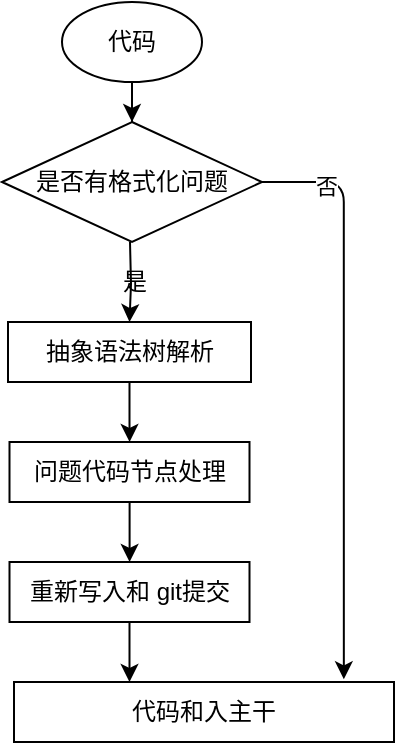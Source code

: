 <mxfile version="14.7.2" type="github" pages="3">
  <diagram id="oZ6OT-w0LU34OBG3YGw4" name="Page-1">
    <mxGraphModel dx="1055" dy="542" grid="1" gridSize="10" guides="1" tooltips="1" connect="1" arrows="1" fold="1" page="1" pageScale="1" pageWidth="827" pageHeight="1169" math="0" shadow="0">
      <root>
        <mxCell id="0" />
        <mxCell id="1" parent="0" />
        <mxCell id="bmSTbRMtAKye2mg7BdR1-6" value="" style="edgeStyle=orthogonalEdgeStyle;rounded=0;orthogonalLoop=1;jettySize=auto;html=1;" edge="1" parent="1" source="bmSTbRMtAKye2mg7BdR1-1" target="bmSTbRMtAKye2mg7BdR1-2">
          <mxGeometry relative="1" as="geometry" />
        </mxCell>
        <mxCell id="bmSTbRMtAKye2mg7BdR1-1" value="代码" style="ellipse;whiteSpace=wrap;html=1;" vertex="1" parent="1">
          <mxGeometry x="344" y="100" width="70" height="40" as="geometry" />
        </mxCell>
        <mxCell id="bmSTbRMtAKye2mg7BdR1-2" value="是否有格式化问题" style="rhombus;whiteSpace=wrap;html=1;" vertex="1" parent="1">
          <mxGeometry x="314" y="160" width="130" height="60" as="geometry" />
        </mxCell>
        <mxCell id="bmSTbRMtAKye2mg7BdR1-18" value="" style="edgeStyle=orthogonalEdgeStyle;rounded=0;orthogonalLoop=1;jettySize=auto;html=1;" edge="1" parent="1" source="bmSTbRMtAKye2mg7BdR1-3" target="bmSTbRMtAKye2mg7BdR1-4">
          <mxGeometry relative="1" as="geometry" />
        </mxCell>
        <mxCell id="bmSTbRMtAKye2mg7BdR1-3" value="抽象语法树解析" style="rounded=0;whiteSpace=wrap;html=1;" vertex="1" parent="1">
          <mxGeometry x="317" y="260" width="121.5" height="30" as="geometry" />
        </mxCell>
        <mxCell id="bmSTbRMtAKye2mg7BdR1-19" value="" style="edgeStyle=orthogonalEdgeStyle;rounded=0;orthogonalLoop=1;jettySize=auto;html=1;" edge="1" parent="1" source="bmSTbRMtAKye2mg7BdR1-4" target="bmSTbRMtAKye2mg7BdR1-5">
          <mxGeometry relative="1" as="geometry" />
        </mxCell>
        <mxCell id="bmSTbRMtAKye2mg7BdR1-4" value="问题代码节点处理" style="rounded=0;whiteSpace=wrap;html=1;" vertex="1" parent="1">
          <mxGeometry x="317.75" y="320" width="120" height="30" as="geometry" />
        </mxCell>
        <mxCell id="bmSTbRMtAKye2mg7BdR1-23" value="" style="edgeStyle=orthogonalEdgeStyle;rounded=0;orthogonalLoop=1;jettySize=auto;html=1;" edge="1" parent="1" source="bmSTbRMtAKye2mg7BdR1-5" target="bmSTbRMtAKye2mg7BdR1-21">
          <mxGeometry relative="1" as="geometry">
            <Array as="points">
              <mxPoint x="378" y="440" />
              <mxPoint x="378" y="440" />
            </Array>
          </mxGeometry>
        </mxCell>
        <mxCell id="bmSTbRMtAKye2mg7BdR1-5" value="重新写入和 git提交" style="rounded=0;whiteSpace=wrap;html=1;" vertex="1" parent="1">
          <mxGeometry x="317.75" y="380" width="120" height="30" as="geometry" />
        </mxCell>
        <mxCell id="bmSTbRMtAKye2mg7BdR1-14" value="" style="edgeStyle=orthogonalEdgeStyle;rounded=0;orthogonalLoop=1;jettySize=auto;html=1;entryX=0.5;entryY=0;entryDx=0;entryDy=0;" edge="1" parent="1" target="bmSTbRMtAKye2mg7BdR1-3">
          <mxGeometry relative="1" as="geometry">
            <mxPoint x="378" y="220" as="sourcePoint" />
            <mxPoint x="378" y="240" as="targetPoint" />
          </mxGeometry>
        </mxCell>
        <mxCell id="bmSTbRMtAKye2mg7BdR1-20" value="是" style="text;html=1;align=center;verticalAlign=middle;resizable=0;points=[];autosize=1;strokeColor=none;" vertex="1" parent="1">
          <mxGeometry x="365" y="230" width="30" height="20" as="geometry" />
        </mxCell>
        <mxCell id="bmSTbRMtAKye2mg7BdR1-21" value="代码和入主干" style="rounded=0;whiteSpace=wrap;html=1;" vertex="1" parent="1">
          <mxGeometry x="320" y="440" width="190" height="30" as="geometry" />
        </mxCell>
        <mxCell id="bmSTbRMtAKye2mg7BdR1-22" value="" style="edgeStyle=segmentEdgeStyle;endArrow=classic;html=1;entryX=0.868;entryY=-0.045;entryDx=0;entryDy=0;entryPerimeter=0;exitX=1;exitY=0.5;exitDx=0;exitDy=0;" edge="1" parent="1" source="bmSTbRMtAKye2mg7BdR1-2" target="bmSTbRMtAKye2mg7BdR1-21">
          <mxGeometry width="50" height="50" relative="1" as="geometry">
            <mxPoint x="414" y="120" as="sourcePoint" />
            <mxPoint x="464" y="70" as="targetPoint" />
          </mxGeometry>
        </mxCell>
        <mxCell id="bmSTbRMtAKye2mg7BdR1-24" value="否" style="edgeLabel;html=1;align=center;verticalAlign=middle;resizable=0;points=[];" vertex="1" connectable="0" parent="bmSTbRMtAKye2mg7BdR1-22">
          <mxGeometry x="-0.779" y="-2" relative="1" as="geometry">
            <mxPoint as="offset" />
          </mxGeometry>
        </mxCell>
      </root>
    </mxGraphModel>
  </diagram>
  <diagram id="RGy6wC8RKtWexvBUq6LR" name="遍历语法树">
    <mxGraphModel dx="1055" dy="542" grid="1" gridSize="10" guides="1" tooltips="1" connect="1" arrows="1" fold="1" page="1" pageScale="1" pageWidth="827" pageHeight="1169" math="0" shadow="0">
      <root>
        <mxCell id="0IxtqWDLejFDvcq7yaBE-0" />
        <mxCell id="0IxtqWDLejFDvcq7yaBE-1" parent="0IxtqWDLejFDvcq7yaBE-0" />
        <mxCell id="uiPB-gj4lBZh2_mtIpzg-0" value="" style="edgeStyle=orthogonalEdgeStyle;rounded=0;orthogonalLoop=1;jettySize=auto;html=1;" edge="1" parent="0IxtqWDLejFDvcq7yaBE-1" source="uiPB-gj4lBZh2_mtIpzg-1">
          <mxGeometry relative="1" as="geometry">
            <mxPoint x="377.75" y="140" as="targetPoint" />
          </mxGeometry>
        </mxCell>
        <mxCell id="uiPB-gj4lBZh2_mtIpzg-1" value="读取抽象语法树" style="ellipse;whiteSpace=wrap;html=1;" vertex="1" parent="0IxtqWDLejFDvcq7yaBE-1">
          <mxGeometry x="330.75" y="80" width="94" height="40" as="geometry" />
        </mxCell>
        <mxCell id="uiPB-gj4lBZh2_mtIpzg-3" value="" style="edgeStyle=orthogonalEdgeStyle;rounded=0;orthogonalLoop=1;jettySize=auto;html=1;" edge="1" parent="0IxtqWDLejFDvcq7yaBE-1" source="uiPB-gj4lBZh2_mtIpzg-4" target="uiPB-gj4lBZh2_mtIpzg-6">
          <mxGeometry relative="1" as="geometry" />
        </mxCell>
        <mxCell id="uiPB-gj4lBZh2_mtIpzg-4" value="与标准规则比较" style="rounded=0;whiteSpace=wrap;html=1;" vertex="1" parent="0IxtqWDLejFDvcq7yaBE-1">
          <mxGeometry x="317" y="250" width="121.5" height="30" as="geometry" />
        </mxCell>
        <mxCell id="uiPB-gj4lBZh2_mtIpzg-5" value="" style="edgeStyle=orthogonalEdgeStyle;rounded=0;orthogonalLoop=1;jettySize=auto;html=1;" edge="1" parent="0IxtqWDLejFDvcq7yaBE-1" source="uiPB-gj4lBZh2_mtIpzg-6">
          <mxGeometry relative="1" as="geometry">
            <mxPoint x="377.8" y="370" as="targetPoint" />
          </mxGeometry>
        </mxCell>
        <mxCell id="uiPB-gj4lBZh2_mtIpzg-6" value="添加或删除错误元素" style="rounded=0;whiteSpace=wrap;html=1;" vertex="1" parent="0IxtqWDLejFDvcq7yaBE-1">
          <mxGeometry x="317.75" y="310" width="120" height="30" as="geometry" />
        </mxCell>
        <mxCell id="uiPB-gj4lBZh2_mtIpzg-7" value="" style="edgeStyle=orthogonalEdgeStyle;rounded=0;orthogonalLoop=1;jettySize=auto;html=1;" edge="1" parent="0IxtqWDLejFDvcq7yaBE-1" target="uiPB-gj4lBZh2_mtIpzg-11">
          <mxGeometry relative="1" as="geometry">
            <Array as="points">
              <mxPoint x="377" y="430" />
              <mxPoint x="377" y="430" />
            </Array>
            <mxPoint x="377" y="420" as="sourcePoint" />
          </mxGeometry>
        </mxCell>
        <mxCell id="uiPB-gj4lBZh2_mtIpzg-17" value="是" style="edgeLabel;html=1;align=center;verticalAlign=middle;resizable=0;points=[];" vertex="1" connectable="0" parent="uiPB-gj4lBZh2_mtIpzg-7">
          <mxGeometry x="-0.123" y="1" relative="1" as="geometry">
            <mxPoint as="offset" />
          </mxGeometry>
        </mxCell>
        <mxCell id="uiPB-gj4lBZh2_mtIpzg-9" value="" style="edgeStyle=orthogonalEdgeStyle;rounded=0;orthogonalLoop=1;jettySize=auto;html=1;entryX=0.5;entryY=0;entryDx=0;entryDy=0;" edge="1" parent="0IxtqWDLejFDvcq7yaBE-1" target="uiPB-gj4lBZh2_mtIpzg-4">
          <mxGeometry relative="1" as="geometry">
            <mxPoint x="378" y="220" as="sourcePoint" />
            <mxPoint x="378" y="240" as="targetPoint" />
          </mxGeometry>
        </mxCell>
        <mxCell id="uiPB-gj4lBZh2_mtIpzg-11" value="结束" style="rounded=0;whiteSpace=wrap;html=1;" vertex="1" parent="0IxtqWDLejFDvcq7yaBE-1">
          <mxGeometry x="318.51" y="460" width="121" height="30" as="geometry" />
        </mxCell>
        <mxCell id="uiPB-gj4lBZh2_mtIpzg-14" value="深度优先遍历每个元素" style="rounded=0;whiteSpace=wrap;html=1;" vertex="1" parent="0IxtqWDLejFDvcq7yaBE-1">
          <mxGeometry x="312.38" y="140" width="130.75" height="30" as="geometry" />
        </mxCell>
        <mxCell id="uiPB-gj4lBZh2_mtIpzg-15" value="是否遍历完毕" style="html=1;whiteSpace=wrap;aspect=fixed;shape=isoRectangle;" vertex="1" parent="0IxtqWDLejFDvcq7yaBE-1">
          <mxGeometry x="331.09" y="370" width="93.33" height="56" as="geometry" />
        </mxCell>
        <mxCell id="uiPB-gj4lBZh2_mtIpzg-20" value="" style="edgeStyle=elbowEdgeStyle;elbow=vertical;endArrow=classic;html=1;exitX=0.996;exitY=0.474;exitDx=0;exitDy=0;exitPerimeter=0;entryX=1;entryY=0.5;entryDx=0;entryDy=0;" edge="1" parent="0IxtqWDLejFDvcq7yaBE-1" source="uiPB-gj4lBZh2_mtIpzg-15" target="uiPB-gj4lBZh2_mtIpzg-14">
          <mxGeometry width="50" height="50" relative="1" as="geometry">
            <mxPoint x="550" y="400" as="sourcePoint" />
            <mxPoint x="590" y="190" as="targetPoint" />
            <Array as="points">
              <mxPoint x="560" y="397" />
            </Array>
          </mxGeometry>
        </mxCell>
        <mxCell id="uiPB-gj4lBZh2_mtIpzg-21" value="否" style="edgeLabel;html=1;align=center;verticalAlign=middle;resizable=0;points=[];" vertex="1" connectable="0" parent="uiPB-gj4lBZh2_mtIpzg-20">
          <mxGeometry x="-0.698" y="3" relative="1" as="geometry">
            <mxPoint as="offset" />
          </mxGeometry>
        </mxCell>
        <mxCell id="uiPB-gj4lBZh2_mtIpzg-22" value="语法结构信息提取" style="rounded=0;whiteSpace=wrap;html=1;" vertex="1" parent="0IxtqWDLejFDvcq7yaBE-1">
          <mxGeometry x="313.64" y="190" width="130.75" height="30" as="geometry" />
        </mxCell>
        <mxCell id="uiPB-gj4lBZh2_mtIpzg-23" value="" style="edgeStyle=orthogonalEdgeStyle;rounded=0;orthogonalLoop=1;jettySize=auto;html=1;" edge="1" parent="0IxtqWDLejFDvcq7yaBE-1">
          <mxGeometry relative="1" as="geometry">
            <mxPoint x="378.51" y="170" as="sourcePoint" />
            <mxPoint x="378.51" y="190" as="targetPoint" />
          </mxGeometry>
        </mxCell>
      </root>
    </mxGraphModel>
  </diagram>
  <diagram id="sZSkn_hz8C66fbTn918f" name="git提交">
    <mxGraphModel dx="1055" dy="542" grid="1" gridSize="10" guides="1" tooltips="1" connect="1" arrows="1" fold="1" page="1" pageScale="1" pageWidth="827" pageHeight="1169" math="0" shadow="0">
      <root>
        <mxCell id="4QJFUUH052d_W1oY0zDh-0" />
        <mxCell id="4QJFUUH052d_W1oY0zDh-1" parent="4QJFUUH052d_W1oY0zDh-0" />
        <mxCell id="22QTkwVMvs4StREEsd52-0" value="" style="edgeStyle=orthogonalEdgeStyle;rounded=0;orthogonalLoop=1;jettySize=auto;html=1;" edge="1" parent="4QJFUUH052d_W1oY0zDh-1" source="22QTkwVMvs4StREEsd52-1">
          <mxGeometry relative="1" as="geometry">
            <mxPoint x="377.75" y="140" as="targetPoint" />
          </mxGeometry>
        </mxCell>
        <mxCell id="22QTkwVMvs4StREEsd52-1" value="格式化节点后" style="ellipse;whiteSpace=wrap;html=1;" vertex="1" parent="4QJFUUH052d_W1oY0zDh-1">
          <mxGeometry x="330.75" y="70" width="94" height="40" as="geometry" />
        </mxCell>
        <mxCell id="22QTkwVMvs4StREEsd52-17" value="" style="edgeStyle=orthogonalEdgeStyle;rounded=0;orthogonalLoop=1;jettySize=auto;html=1;" edge="1" parent="4QJFUUH052d_W1oY0zDh-1" source="22QTkwVMvs4StREEsd52-3" target="22QTkwVMvs4StREEsd52-16">
          <mxGeometry relative="1" as="geometry" />
        </mxCell>
        <mxCell id="22QTkwVMvs4StREEsd52-3" value="该文件自动提交至git" style="rounded=0;whiteSpace=wrap;html=1;" vertex="1" parent="4QJFUUH052d_W1oY0zDh-1">
          <mxGeometry x="317" y="250" width="121.5" height="30" as="geometry" />
        </mxCell>
        <mxCell id="22QTkwVMvs4StREEsd52-8" value="" style="edgeStyle=orthogonalEdgeStyle;rounded=0;orthogonalLoop=1;jettySize=auto;html=1;entryX=0.5;entryY=0;entryDx=0;entryDy=0;" edge="1" parent="4QJFUUH052d_W1oY0zDh-1" target="22QTkwVMvs4StREEsd52-3">
          <mxGeometry relative="1" as="geometry">
            <mxPoint x="378" y="220" as="sourcePoint" />
            <mxPoint x="378" y="240" as="targetPoint" />
          </mxGeometry>
        </mxCell>
        <mxCell id="22QTkwVMvs4StREEsd52-10" value="将该节点重新生成代码" style="rounded=0;whiteSpace=wrap;html=1;" vertex="1" parent="4QJFUUH052d_W1oY0zDh-1">
          <mxGeometry x="313.64" y="140" width="130.75" height="30" as="geometry" />
        </mxCell>
        <mxCell id="22QTkwVMvs4StREEsd52-14" value="写入所在文件位置" style="rounded=0;whiteSpace=wrap;html=1;" vertex="1" parent="4QJFUUH052d_W1oY0zDh-1">
          <mxGeometry x="313.64" y="190" width="130.75" height="30" as="geometry" />
        </mxCell>
        <mxCell id="22QTkwVMvs4StREEsd52-15" value="" style="edgeStyle=orthogonalEdgeStyle;rounded=0;orthogonalLoop=1;jettySize=auto;html=1;" edge="1" parent="4QJFUUH052d_W1oY0zDh-1">
          <mxGeometry relative="1" as="geometry">
            <mxPoint x="378.51" y="170" as="sourcePoint" />
            <mxPoint x="378.51" y="190" as="targetPoint" />
          </mxGeometry>
        </mxCell>
        <mxCell id="22QTkwVMvs4StREEsd52-16" value="最后代码和入主干" style="rounded=0;whiteSpace=wrap;html=1;" vertex="1" parent="4QJFUUH052d_W1oY0zDh-1">
          <mxGeometry x="317" y="310" width="121.5" height="30" as="geometry" />
        </mxCell>
      </root>
    </mxGraphModel>
  </diagram>
</mxfile>
